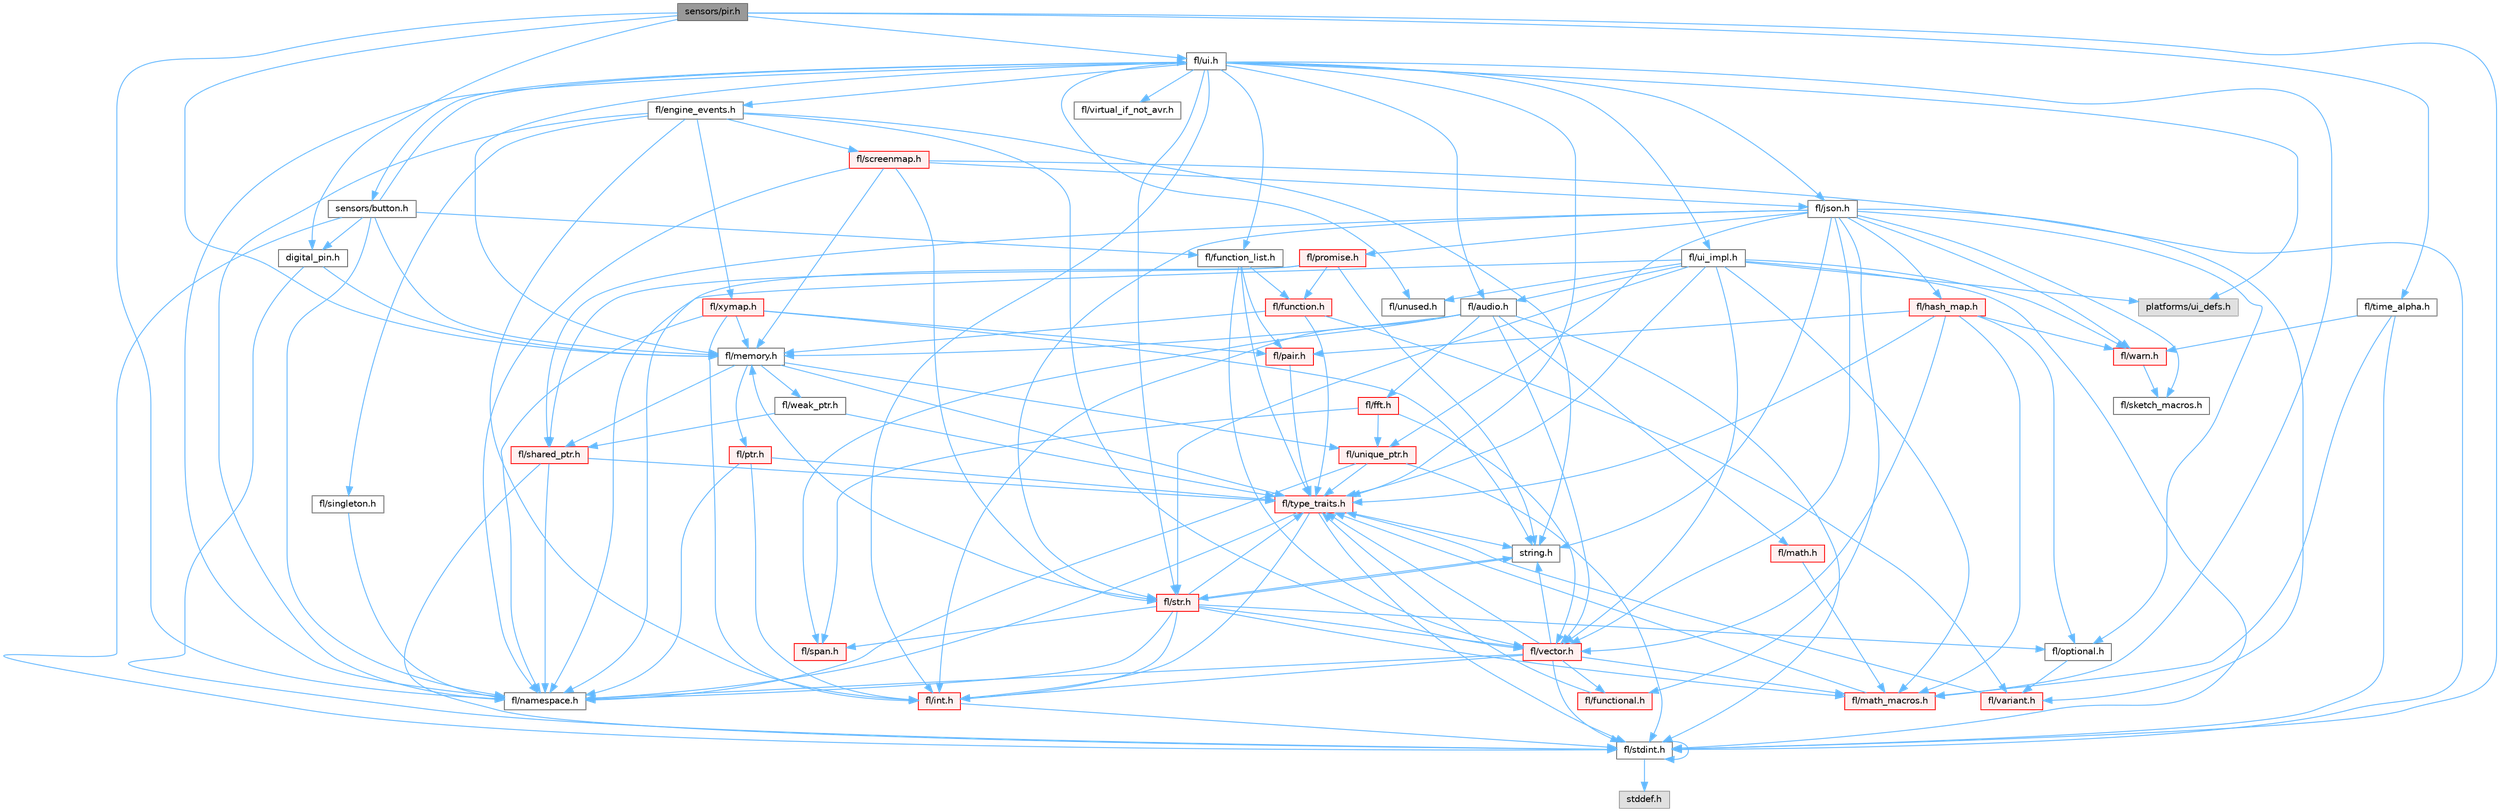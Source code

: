 digraph "sensors/pir.h"
{
 // INTERACTIVE_SVG=YES
 // LATEX_PDF_SIZE
  bgcolor="transparent";
  edge [fontname=Helvetica,fontsize=10,labelfontname=Helvetica,labelfontsize=10];
  node [fontname=Helvetica,fontsize=10,shape=box,height=0.2,width=0.4];
  Node1 [id="Node000001",label="sensors/pir.h",height=0.2,width=0.4,color="gray40", fillcolor="grey60", style="filled", fontcolor="black",tooltip=" "];
  Node1 -> Node2 [id="edge1_Node000001_Node000002",color="steelblue1",style="solid",tooltip=" "];
  Node2 [id="Node000002",label="fl/stdint.h",height=0.2,width=0.4,color="grey40", fillcolor="white", style="filled",URL="$df/dd8/stdint_8h.html",tooltip=" "];
  Node2 -> Node3 [id="edge2_Node000002_Node000003",color="steelblue1",style="solid",tooltip=" "];
  Node3 [id="Node000003",label="stddef.h",height=0.2,width=0.4,color="grey60", fillcolor="#E0E0E0", style="filled",tooltip=" "];
  Node2 -> Node2 [id="edge3_Node000002_Node000002",color="steelblue1",style="solid",tooltip=" "];
  Node1 -> Node4 [id="edge4_Node000001_Node000004",color="steelblue1",style="solid",tooltip=" "];
  Node4 [id="Node000004",label="digital_pin.h",height=0.2,width=0.4,color="grey40", fillcolor="white", style="filled",URL="$dd/d83/digital__pin_8h.html",tooltip=" "];
  Node4 -> Node2 [id="edge5_Node000004_Node000002",color="steelblue1",style="solid",tooltip=" "];
  Node4 -> Node5 [id="edge6_Node000004_Node000005",color="steelblue1",style="solid",tooltip=" "];
  Node5 [id="Node000005",label="fl/memory.h",height=0.2,width=0.4,color="grey40", fillcolor="white", style="filled",URL="$dc/d18/memory_8h.html",tooltip=" "];
  Node5 -> Node6 [id="edge7_Node000005_Node000006",color="steelblue1",style="solid",tooltip=" "];
  Node6 [id="Node000006",label="fl/ptr.h",height=0.2,width=0.4,color="red", fillcolor="#FFF0F0", style="filled",URL="$dd/d98/ptr_8h.html",tooltip=" "];
  Node6 -> Node7 [id="edge8_Node000006_Node000007",color="steelblue1",style="solid",tooltip=" "];
  Node7 [id="Node000007",label="fl/namespace.h",height=0.2,width=0.4,color="grey40", fillcolor="white", style="filled",URL="$df/d2a/namespace_8h.html",tooltip="Implements the FastLED namespace macros."];
  Node6 -> Node10 [id="edge9_Node000006_Node000010",color="steelblue1",style="solid",tooltip=" "];
  Node10 [id="Node000010",label="fl/type_traits.h",height=0.2,width=0.4,color="red", fillcolor="#FFF0F0", style="filled",URL="$df/d63/type__traits_8h.html",tooltip=" "];
  Node10 -> Node11 [id="edge10_Node000010_Node000011",color="steelblue1",style="solid",tooltip=" "];
  Node11 [id="Node000011",label="string.h",height=0.2,width=0.4,color="grey40", fillcolor="white", style="filled",URL="$da/d66/string_8h.html",tooltip=" "];
  Node11 -> Node12 [id="edge11_Node000011_Node000012",color="steelblue1",style="solid",tooltip=" "];
  Node12 [id="Node000012",label="fl/str.h",height=0.2,width=0.4,color="red", fillcolor="#FFF0F0", style="filled",URL="$d1/d93/str_8h.html",tooltip=" "];
  Node12 -> Node13 [id="edge12_Node000012_Node000013",color="steelblue1",style="solid",tooltip=" "];
  Node13 [id="Node000013",label="fl/int.h",height=0.2,width=0.4,color="red", fillcolor="#FFF0F0", style="filled",URL="$d3/d7e/int_8h.html",tooltip=" "];
  Node13 -> Node2 [id="edge13_Node000013_Node000002",color="steelblue1",style="solid",tooltip=" "];
  Node12 -> Node11 [id="edge14_Node000012_Node000011",color="steelblue1",style="solid",tooltip=" "];
  Node12 -> Node21 [id="edge15_Node000012_Node000021",color="steelblue1",style="solid",tooltip=" "];
  Node21 [id="Node000021",label="fl/math_macros.h",height=0.2,width=0.4,color="red", fillcolor="#FFF0F0", style="filled",URL="$d8/db8/math__macros_8h.html",tooltip=" "];
  Node21 -> Node10 [id="edge16_Node000021_Node000010",color="steelblue1",style="solid",tooltip=" "];
  Node12 -> Node7 [id="edge17_Node000012_Node000007",color="steelblue1",style="solid",tooltip=" "];
  Node12 -> Node5 [id="edge18_Node000012_Node000005",color="steelblue1",style="solid",tooltip=" "];
  Node12 -> Node24 [id="edge19_Node000012_Node000024",color="steelblue1",style="solid",tooltip=" "];
  Node24 [id="Node000024",label="fl/optional.h",height=0.2,width=0.4,color="grey40", fillcolor="white", style="filled",URL="$dc/d62/optional_8h.html",tooltip=" "];
  Node24 -> Node25 [id="edge20_Node000024_Node000025",color="steelblue1",style="solid",tooltip=" "];
  Node25 [id="Node000025",label="fl/variant.h",height=0.2,width=0.4,color="red", fillcolor="#FFF0F0", style="filled",URL="$d6/d10/variant_8h.html",tooltip=" "];
  Node25 -> Node10 [id="edge21_Node000025_Node000010",color="steelblue1",style="solid",tooltip=" "];
  Node12 -> Node10 [id="edge22_Node000012_Node000010",color="steelblue1",style="solid",tooltip=" "];
  Node12 -> Node28 [id="edge23_Node000012_Node000028",color="steelblue1",style="solid",tooltip=" "];
  Node28 [id="Node000028",label="fl/vector.h",height=0.2,width=0.4,color="red", fillcolor="#FFF0F0", style="filled",URL="$d6/d68/vector_8h.html",tooltip=" "];
  Node28 -> Node2 [id="edge24_Node000028_Node000002",color="steelblue1",style="solid",tooltip=" "];
  Node28 -> Node13 [id="edge25_Node000028_Node000013",color="steelblue1",style="solid",tooltip=" "];
  Node28 -> Node11 [id="edge26_Node000028_Node000011",color="steelblue1",style="solid",tooltip=" "];
  Node28 -> Node29 [id="edge27_Node000028_Node000029",color="steelblue1",style="solid",tooltip=" "];
  Node29 [id="Node000029",label="fl/functional.h",height=0.2,width=0.4,color="red", fillcolor="#FFF0F0", style="filled",URL="$d8/dea/functional_8h.html",tooltip=" "];
  Node29 -> Node10 [id="edge28_Node000029_Node000010",color="steelblue1",style="solid",tooltip=" "];
  Node28 -> Node21 [id="edge29_Node000028_Node000021",color="steelblue1",style="solid",tooltip=" "];
  Node28 -> Node7 [id="edge30_Node000028_Node000007",color="steelblue1",style="solid",tooltip=" "];
  Node28 -> Node10 [id="edge31_Node000028_Node000010",color="steelblue1",style="solid",tooltip=" "];
  Node12 -> Node41 [id="edge32_Node000012_Node000041",color="steelblue1",style="solid",tooltip=" "];
  Node41 [id="Node000041",label="fl/span.h",height=0.2,width=0.4,color="red", fillcolor="#FFF0F0", style="filled",URL="$d4/d7a/span_8h.html",tooltip=" "];
  Node10 -> Node2 [id="edge33_Node000010_Node000002",color="steelblue1",style="solid",tooltip=" "];
  Node10 -> Node7 [id="edge34_Node000010_Node000007",color="steelblue1",style="solid",tooltip=" "];
  Node10 -> Node13 [id="edge35_Node000010_Node000013",color="steelblue1",style="solid",tooltip=" "];
  Node6 -> Node13 [id="edge36_Node000006_Node000013",color="steelblue1",style="solid",tooltip=" "];
  Node5 -> Node48 [id="edge37_Node000005_Node000048",color="steelblue1",style="solid",tooltip=" "];
  Node48 [id="Node000048",label="fl/shared_ptr.h",height=0.2,width=0.4,color="red", fillcolor="#FFF0F0", style="filled",URL="$df/d6a/shared__ptr_8h.html",tooltip=" "];
  Node48 -> Node7 [id="edge38_Node000048_Node000007",color="steelblue1",style="solid",tooltip=" "];
  Node48 -> Node10 [id="edge39_Node000048_Node000010",color="steelblue1",style="solid",tooltip=" "];
  Node48 -> Node2 [id="edge40_Node000048_Node000002",color="steelblue1",style="solid",tooltip=" "];
  Node5 -> Node51 [id="edge41_Node000005_Node000051",color="steelblue1",style="solid",tooltip=" "];
  Node51 [id="Node000051",label="fl/weak_ptr.h",height=0.2,width=0.4,color="grey40", fillcolor="white", style="filled",URL="$dc/db4/weak__ptr_8h.html",tooltip=" "];
  Node51 -> Node48 [id="edge42_Node000051_Node000048",color="steelblue1",style="solid",tooltip=" "];
  Node51 -> Node10 [id="edge43_Node000051_Node000010",color="steelblue1",style="solid",tooltip=" "];
  Node5 -> Node9 [id="edge44_Node000005_Node000009",color="steelblue1",style="solid",tooltip=" "];
  Node9 [id="Node000009",label="fl/unique_ptr.h",height=0.2,width=0.4,color="red", fillcolor="#FFF0F0", style="filled",URL="$da/d4b/unique__ptr_8h.html",tooltip=" "];
  Node9 -> Node7 [id="edge45_Node000009_Node000007",color="steelblue1",style="solid",tooltip=" "];
  Node9 -> Node10 [id="edge46_Node000009_Node000010",color="steelblue1",style="solid",tooltip=" "];
  Node9 -> Node2 [id="edge47_Node000009_Node000002",color="steelblue1",style="solid",tooltip=" "];
  Node5 -> Node10 [id="edge48_Node000005_Node000010",color="steelblue1",style="solid",tooltip=" "];
  Node1 -> Node5 [id="edge49_Node000001_Node000005",color="steelblue1",style="solid",tooltip=" "];
  Node1 -> Node52 [id="edge50_Node000001_Node000052",color="steelblue1",style="solid",tooltip=" "];
  Node52 [id="Node000052",label="fl/ui.h",height=0.2,width=0.4,color="grey40", fillcolor="white", style="filled",URL="$d9/d3b/ui_8h.html",tooltip=" "];
  Node52 -> Node7 [id="edge51_Node000052_Node000007",color="steelblue1",style="solid",tooltip=" "];
  Node52 -> Node5 [id="edge52_Node000052_Node000005",color="steelblue1",style="solid",tooltip=" "];
  Node52 -> Node53 [id="edge53_Node000052_Node000053",color="steelblue1",style="solid",tooltip=" "];
  Node53 [id="Node000053",label="fl/json.h",height=0.2,width=0.4,color="grey40", fillcolor="white", style="filled",URL="$d7/d91/fl_2json_8h.html",tooltip="FastLED's Elegant JSON Library: fl::Json"];
  Node53 -> Node11 [id="edge54_Node000053_Node000011",color="steelblue1",style="solid",tooltip=" "];
  Node53 -> Node28 [id="edge55_Node000053_Node000028",color="steelblue1",style="solid",tooltip=" "];
  Node53 -> Node54 [id="edge56_Node000053_Node000054",color="steelblue1",style="solid",tooltip=" "];
  Node54 [id="Node000054",label="fl/hash_map.h",height=0.2,width=0.4,color="red", fillcolor="#FFF0F0", style="filled",URL="$d6/d13/hash__map_8h.html",tooltip=" "];
  Node54 -> Node24 [id="edge57_Node000054_Node000024",color="steelblue1",style="solid",tooltip=" "];
  Node54 -> Node58 [id="edge58_Node000054_Node000058",color="steelblue1",style="solid",tooltip=" "];
  Node58 [id="Node000058",label="fl/pair.h",height=0.2,width=0.4,color="red", fillcolor="#FFF0F0", style="filled",URL="$d3/d41/pair_8h.html",tooltip=" "];
  Node58 -> Node10 [id="edge59_Node000058_Node000010",color="steelblue1",style="solid",tooltip=" "];
  Node54 -> Node10 [id="edge60_Node000054_Node000010",color="steelblue1",style="solid",tooltip=" "];
  Node54 -> Node28 [id="edge61_Node000054_Node000028",color="steelblue1",style="solid",tooltip=" "];
  Node54 -> Node59 [id="edge62_Node000054_Node000059",color="steelblue1",style="solid",tooltip=" "];
  Node59 [id="Node000059",label="fl/warn.h",height=0.2,width=0.4,color="red", fillcolor="#FFF0F0", style="filled",URL="$de/d77/warn_8h.html",tooltip=" "];
  Node59 -> Node70 [id="edge63_Node000059_Node000070",color="steelblue1",style="solid",tooltip=" "];
  Node70 [id="Node000070",label="fl/sketch_macros.h",height=0.2,width=0.4,color="grey40", fillcolor="white", style="filled",URL="$d1/dbc/sketch__macros_8h.html",tooltip=" "];
  Node54 -> Node21 [id="edge64_Node000054_Node000021",color="steelblue1",style="solid",tooltip=" "];
  Node53 -> Node25 [id="edge65_Node000053_Node000025",color="steelblue1",style="solid",tooltip=" "];
  Node53 -> Node24 [id="edge66_Node000053_Node000024",color="steelblue1",style="solid",tooltip=" "];
  Node53 -> Node9 [id="edge67_Node000053_Node000009",color="steelblue1",style="solid",tooltip=" "];
  Node53 -> Node48 [id="edge68_Node000053_Node000048",color="steelblue1",style="solid",tooltip=" "];
  Node53 -> Node29 [id="edge69_Node000053_Node000029",color="steelblue1",style="solid",tooltip=" "];
  Node53 -> Node12 [id="edge70_Node000053_Node000012",color="steelblue1",style="solid",tooltip=" "];
  Node53 -> Node71 [id="edge71_Node000053_Node000071",color="steelblue1",style="solid",tooltip=" "];
  Node71 [id="Node000071",label="fl/promise.h",height=0.2,width=0.4,color="red", fillcolor="#FFF0F0", style="filled",URL="$d6/d17/promise_8h.html",tooltip="Promise-based fluent API for FastLED - standalone async primitives."];
  Node71 -> Node7 [id="edge72_Node000071_Node000007",color="steelblue1",style="solid",tooltip=" "];
  Node71 -> Node72 [id="edge73_Node000071_Node000072",color="steelblue1",style="solid",tooltip=" "];
  Node72 [id="Node000072",label="fl/function.h",height=0.2,width=0.4,color="red", fillcolor="#FFF0F0", style="filled",URL="$dd/d67/function_8h.html",tooltip=" "];
  Node72 -> Node5 [id="edge74_Node000072_Node000005",color="steelblue1",style="solid",tooltip=" "];
  Node72 -> Node10 [id="edge75_Node000072_Node000010",color="steelblue1",style="solid",tooltip=" "];
  Node72 -> Node25 [id="edge76_Node000072_Node000025",color="steelblue1",style="solid",tooltip=" "];
  Node71 -> Node11 [id="edge77_Node000071_Node000011",color="steelblue1",style="solid",tooltip=" "];
  Node71 -> Node48 [id="edge78_Node000071_Node000048",color="steelblue1",style="solid",tooltip=" "];
  Node53 -> Node59 [id="edge79_Node000053_Node000059",color="steelblue1",style="solid",tooltip=" "];
  Node53 -> Node70 [id="edge80_Node000053_Node000070",color="steelblue1",style="solid",tooltip=" "];
  Node52 -> Node12 [id="edge81_Node000052_Node000012",color="steelblue1",style="solid",tooltip=" "];
  Node52 -> Node13 [id="edge82_Node000052_Node000013",color="steelblue1",style="solid",tooltip=" "];
  Node52 -> Node73 [id="edge83_Node000052_Node000073",color="steelblue1",style="solid",tooltip=" "];
  Node73 [id="Node000073",label="fl/audio.h",height=0.2,width=0.4,color="grey40", fillcolor="white", style="filled",URL="$da/d09/audio_8h.html",tooltip=" "];
  Node73 -> Node74 [id="edge84_Node000073_Node000074",color="steelblue1",style="solid",tooltip=" "];
  Node74 [id="Node000074",label="fl/fft.h",height=0.2,width=0.4,color="red", fillcolor="#FFF0F0", style="filled",URL="$d7/d76/fft_8h.html",tooltip=" "];
  Node74 -> Node9 [id="edge85_Node000074_Node000009",color="steelblue1",style="solid",tooltip=" "];
  Node74 -> Node41 [id="edge86_Node000074_Node000041",color="steelblue1",style="solid",tooltip=" "];
  Node74 -> Node28 [id="edge87_Node000074_Node000028",color="steelblue1",style="solid",tooltip=" "];
  Node73 -> Node16 [id="edge88_Node000073_Node000016",color="steelblue1",style="solid",tooltip=" "];
  Node16 [id="Node000016",label="fl/math.h",height=0.2,width=0.4,color="red", fillcolor="#FFF0F0", style="filled",URL="$df/db1/math_8h.html",tooltip=" "];
  Node16 -> Node21 [id="edge89_Node000016_Node000021",color="steelblue1",style="solid",tooltip=" "];
  Node73 -> Node5 [id="edge90_Node000073_Node000005",color="steelblue1",style="solid",tooltip=" "];
  Node73 -> Node41 [id="edge91_Node000073_Node000041",color="steelblue1",style="solid",tooltip=" "];
  Node73 -> Node28 [id="edge92_Node000073_Node000028",color="steelblue1",style="solid",tooltip=" "];
  Node73 -> Node13 [id="edge93_Node000073_Node000013",color="steelblue1",style="solid",tooltip=" "];
  Node73 -> Node2 [id="edge94_Node000073_Node000002",color="steelblue1",style="solid",tooltip=" "];
  Node52 -> Node75 [id="edge95_Node000052_Node000075",color="steelblue1",style="solid",tooltip=" "];
  Node75 [id="Node000075",label="fl/engine_events.h",height=0.2,width=0.4,color="grey40", fillcolor="white", style="filled",URL="$db/dc0/engine__events_8h.html",tooltip=" "];
  Node75 -> Node7 [id="edge96_Node000075_Node000007",color="steelblue1",style="solid",tooltip=" "];
  Node75 -> Node76 [id="edge97_Node000075_Node000076",color="steelblue1",style="solid",tooltip=" "];
  Node76 [id="Node000076",label="fl/screenmap.h",height=0.2,width=0.4,color="red", fillcolor="#FFF0F0", style="filled",URL="$d7/d97/screenmap_8h.html",tooltip=" "];
  Node76 -> Node2 [id="edge98_Node000076_Node000002",color="steelblue1",style="solid",tooltip=" "];
  Node76 -> Node5 [id="edge99_Node000076_Node000005",color="steelblue1",style="solid",tooltip=" "];
  Node76 -> Node7 [id="edge100_Node000076_Node000007",color="steelblue1",style="solid",tooltip=" "];
  Node76 -> Node12 [id="edge101_Node000076_Node000012",color="steelblue1",style="solid",tooltip=" "];
  Node76 -> Node53 [id="edge102_Node000076_Node000053",color="steelblue1",style="solid",tooltip=" "];
  Node75 -> Node85 [id="edge103_Node000075_Node000085",color="steelblue1",style="solid",tooltip=" "];
  Node85 [id="Node000085",label="fl/singleton.h",height=0.2,width=0.4,color="grey40", fillcolor="white", style="filled",URL="$d4/d0b/singleton_8h.html",tooltip=" "];
  Node85 -> Node7 [id="edge104_Node000085_Node000007",color="steelblue1",style="solid",tooltip=" "];
  Node75 -> Node28 [id="edge105_Node000075_Node000028",color="steelblue1",style="solid",tooltip=" "];
  Node75 -> Node86 [id="edge106_Node000075_Node000086",color="steelblue1",style="solid",tooltip=" "];
  Node86 [id="Node000086",label="fl/xymap.h",height=0.2,width=0.4,color="red", fillcolor="#FFF0F0", style="filled",URL="$da/d61/xymap_8h.html",tooltip=" "];
  Node86 -> Node13 [id="edge107_Node000086_Node000013",color="steelblue1",style="solid",tooltip=" "];
  Node86 -> Node7 [id="edge108_Node000086_Node000007",color="steelblue1",style="solid",tooltip=" "];
  Node86 -> Node58 [id="edge109_Node000086_Node000058",color="steelblue1",style="solid",tooltip=" "];
  Node86 -> Node11 [id="edge110_Node000086_Node000011",color="steelblue1",style="solid",tooltip=" "];
  Node86 -> Node5 [id="edge111_Node000086_Node000005",color="steelblue1",style="solid",tooltip=" "];
  Node75 -> Node11 [id="edge112_Node000075_Node000011",color="steelblue1",style="solid",tooltip=" "];
  Node75 -> Node13 [id="edge113_Node000075_Node000013",color="steelblue1",style="solid",tooltip=" "];
  Node52 -> Node88 [id="edge114_Node000052_Node000088",color="steelblue1",style="solid",tooltip=" "];
  Node88 [id="Node000088",label="fl/function_list.h",height=0.2,width=0.4,color="grey40", fillcolor="white", style="filled",URL="$d0/d64/function__list_8h.html",tooltip=" "];
  Node88 -> Node72 [id="edge115_Node000088_Node000072",color="steelblue1",style="solid",tooltip=" "];
  Node88 -> Node58 [id="edge116_Node000088_Node000058",color="steelblue1",style="solid",tooltip=" "];
  Node88 -> Node28 [id="edge117_Node000088_Node000028",color="steelblue1",style="solid",tooltip=" "];
  Node88 -> Node10 [id="edge118_Node000088_Node000010",color="steelblue1",style="solid",tooltip=" "];
  Node52 -> Node21 [id="edge119_Node000052_Node000021",color="steelblue1",style="solid",tooltip=" "];
  Node52 -> Node10 [id="edge120_Node000052_Node000010",color="steelblue1",style="solid",tooltip=" "];
  Node52 -> Node89 [id="edge121_Node000052_Node000089",color="steelblue1",style="solid",tooltip=" "];
  Node89 [id="Node000089",label="fl/ui_impl.h",height=0.2,width=0.4,color="grey40", fillcolor="white", style="filled",URL="$d6/dc0/ui__impl_8h.html",tooltip=" "];
  Node89 -> Node2 [id="edge122_Node000089_Node000002",color="steelblue1",style="solid",tooltip=" "];
  Node89 -> Node73 [id="edge123_Node000089_Node000073",color="steelblue1",style="solid",tooltip=" "];
  Node89 -> Node21 [id="edge124_Node000089_Node000021",color="steelblue1",style="solid",tooltip=" "];
  Node89 -> Node7 [id="edge125_Node000089_Node000007",color="steelblue1",style="solid",tooltip=" "];
  Node89 -> Node12 [id="edge126_Node000089_Node000012",color="steelblue1",style="solid",tooltip=" "];
  Node89 -> Node10 [id="edge127_Node000089_Node000010",color="steelblue1",style="solid",tooltip=" "];
  Node89 -> Node37 [id="edge128_Node000089_Node000037",color="steelblue1",style="solid",tooltip=" "];
  Node37 [id="Node000037",label="fl/unused.h",height=0.2,width=0.4,color="grey40", fillcolor="white", style="filled",URL="$d8/d4b/unused_8h.html",tooltip=" "];
  Node89 -> Node28 [id="edge129_Node000089_Node000028",color="steelblue1",style="solid",tooltip=" "];
  Node89 -> Node59 [id="edge130_Node000089_Node000059",color="steelblue1",style="solid",tooltip=" "];
  Node89 -> Node90 [id="edge131_Node000089_Node000090",color="steelblue1",style="solid",tooltip=" "];
  Node90 [id="Node000090",label="platforms/ui_defs.h",height=0.2,width=0.4,color="grey60", fillcolor="#E0E0E0", style="filled",tooltip=" "];
  Node52 -> Node37 [id="edge132_Node000052_Node000037",color="steelblue1",style="solid",tooltip=" "];
  Node52 -> Node90 [id="edge133_Node000052_Node000090",color="steelblue1",style="solid",tooltip=" "];
  Node52 -> Node91 [id="edge134_Node000052_Node000091",color="steelblue1",style="solid",tooltip=" "];
  Node91 [id="Node000091",label="sensors/button.h",height=0.2,width=0.4,color="grey40", fillcolor="white", style="filled",URL="$d7/d0e/button_8h.html",tooltip=" "];
  Node91 -> Node2 [id="edge135_Node000091_Node000002",color="steelblue1",style="solid",tooltip=" "];
  Node91 -> Node88 [id="edge136_Node000091_Node000088",color="steelblue1",style="solid",tooltip=" "];
  Node91 -> Node7 [id="edge137_Node000091_Node000007",color="steelblue1",style="solid",tooltip=" "];
  Node91 -> Node5 [id="edge138_Node000091_Node000005",color="steelblue1",style="solid",tooltip=" "];
  Node91 -> Node52 [id="edge139_Node000091_Node000052",color="steelblue1",style="solid",tooltip=" "];
  Node91 -> Node4 [id="edge140_Node000091_Node000004",color="steelblue1",style="solid",tooltip=" "];
  Node52 -> Node92 [id="edge141_Node000052_Node000092",color="steelblue1",style="solid",tooltip=" "];
  Node92 [id="Node000092",label="fl/virtual_if_not_avr.h",height=0.2,width=0.4,color="grey40", fillcolor="white", style="filled",URL="$da/ddb/virtual__if__not__avr_8h.html",tooltip=" "];
  Node1 -> Node93 [id="edge142_Node000001_Node000093",color="steelblue1",style="solid",tooltip=" "];
  Node93 [id="Node000093",label="fl/time_alpha.h",height=0.2,width=0.4,color="grey40", fillcolor="white", style="filled",URL="$d0/d87/time__alpha_8h.html",tooltip=" "];
  Node93 -> Node2 [id="edge143_Node000093_Node000002",color="steelblue1",style="solid",tooltip=" "];
  Node93 -> Node21 [id="edge144_Node000093_Node000021",color="steelblue1",style="solid",tooltip=" "];
  Node93 -> Node59 [id="edge145_Node000093_Node000059",color="steelblue1",style="solid",tooltip=" "];
  Node1 -> Node7 [id="edge146_Node000001_Node000007",color="steelblue1",style="solid",tooltip=" "];
}
